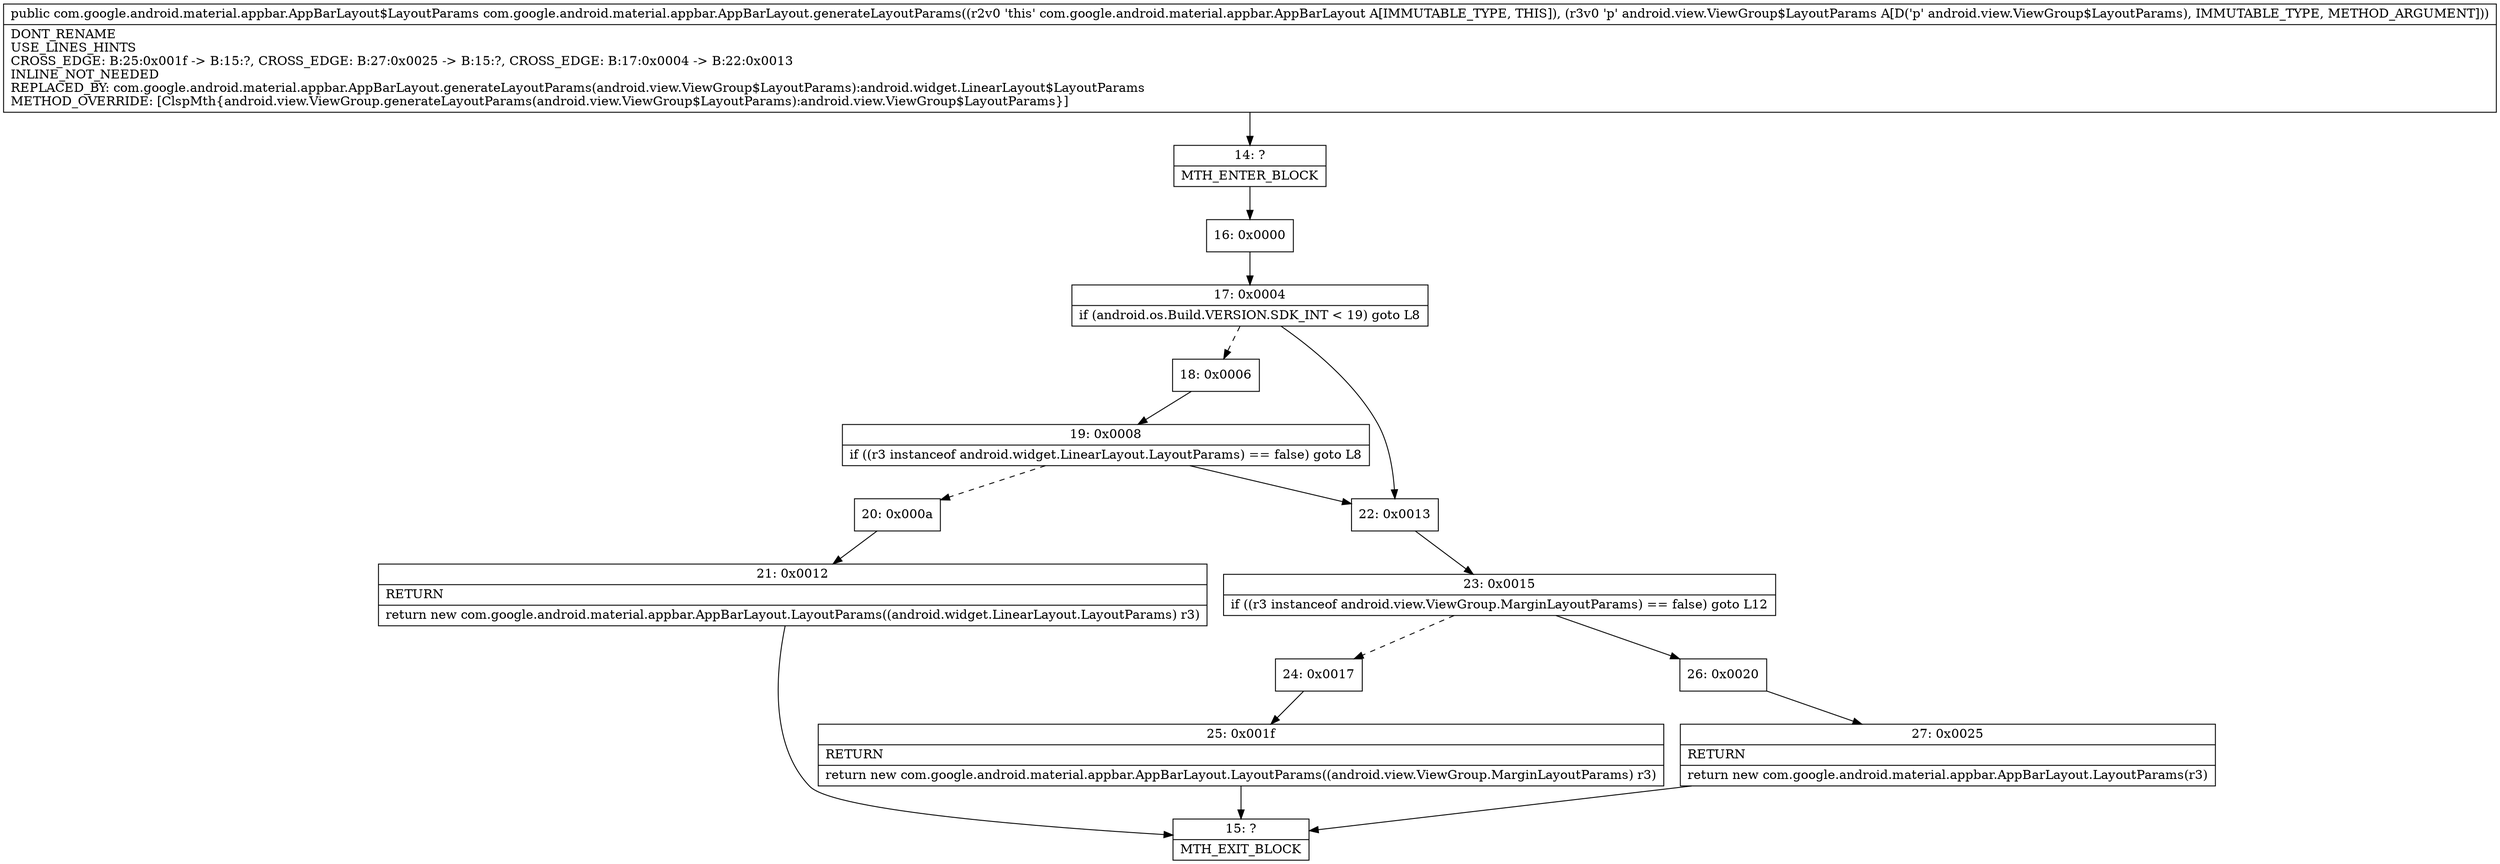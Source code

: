 digraph "CFG forcom.google.android.material.appbar.AppBarLayout.generateLayoutParams(Landroid\/view\/ViewGroup$LayoutParams;)Lcom\/google\/android\/material\/appbar\/AppBarLayout$LayoutParams;" {
Node_14 [shape=record,label="{14\:\ ?|MTH_ENTER_BLOCK\l}"];
Node_16 [shape=record,label="{16\:\ 0x0000}"];
Node_17 [shape=record,label="{17\:\ 0x0004|if (android.os.Build.VERSION.SDK_INT \< 19) goto L8\l}"];
Node_18 [shape=record,label="{18\:\ 0x0006}"];
Node_19 [shape=record,label="{19\:\ 0x0008|if ((r3 instanceof android.widget.LinearLayout.LayoutParams) == false) goto L8\l}"];
Node_20 [shape=record,label="{20\:\ 0x000a}"];
Node_21 [shape=record,label="{21\:\ 0x0012|RETURN\l|return new com.google.android.material.appbar.AppBarLayout.LayoutParams((android.widget.LinearLayout.LayoutParams) r3)\l}"];
Node_15 [shape=record,label="{15\:\ ?|MTH_EXIT_BLOCK\l}"];
Node_22 [shape=record,label="{22\:\ 0x0013}"];
Node_23 [shape=record,label="{23\:\ 0x0015|if ((r3 instanceof android.view.ViewGroup.MarginLayoutParams) == false) goto L12\l}"];
Node_24 [shape=record,label="{24\:\ 0x0017}"];
Node_25 [shape=record,label="{25\:\ 0x001f|RETURN\l|return new com.google.android.material.appbar.AppBarLayout.LayoutParams((android.view.ViewGroup.MarginLayoutParams) r3)\l}"];
Node_26 [shape=record,label="{26\:\ 0x0020}"];
Node_27 [shape=record,label="{27\:\ 0x0025|RETURN\l|return new com.google.android.material.appbar.AppBarLayout.LayoutParams(r3)\l}"];
MethodNode[shape=record,label="{public com.google.android.material.appbar.AppBarLayout$LayoutParams com.google.android.material.appbar.AppBarLayout.generateLayoutParams((r2v0 'this' com.google.android.material.appbar.AppBarLayout A[IMMUTABLE_TYPE, THIS]), (r3v0 'p' android.view.ViewGroup$LayoutParams A[D('p' android.view.ViewGroup$LayoutParams), IMMUTABLE_TYPE, METHOD_ARGUMENT]))  | DONT_RENAME\lUSE_LINES_HINTS\lCROSS_EDGE: B:25:0x001f \-\> B:15:?, CROSS_EDGE: B:27:0x0025 \-\> B:15:?, CROSS_EDGE: B:17:0x0004 \-\> B:22:0x0013\lINLINE_NOT_NEEDED\lREPLACED_BY: com.google.android.material.appbar.AppBarLayout.generateLayoutParams(android.view.ViewGroup$LayoutParams):android.widget.LinearLayout$LayoutParams\lMETHOD_OVERRIDE: [ClspMth\{android.view.ViewGroup.generateLayoutParams(android.view.ViewGroup$LayoutParams):android.view.ViewGroup$LayoutParams\}]\l}"];
MethodNode -> Node_14;Node_14 -> Node_16;
Node_16 -> Node_17;
Node_17 -> Node_18[style=dashed];
Node_17 -> Node_22;
Node_18 -> Node_19;
Node_19 -> Node_20[style=dashed];
Node_19 -> Node_22;
Node_20 -> Node_21;
Node_21 -> Node_15;
Node_22 -> Node_23;
Node_23 -> Node_24[style=dashed];
Node_23 -> Node_26;
Node_24 -> Node_25;
Node_25 -> Node_15;
Node_26 -> Node_27;
Node_27 -> Node_15;
}

